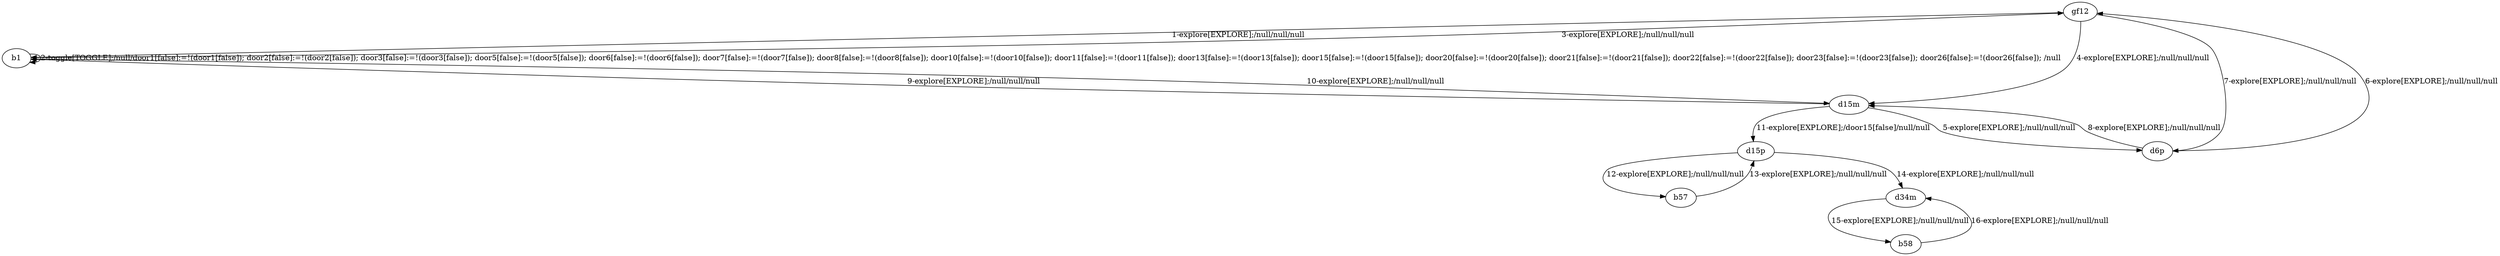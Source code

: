 # Total number of goals covered by this test: 1
# b58 --> d34m

digraph g {
"gf12" -> "b1" [label = "1-explore[EXPLORE];/null/null/null"];
"b1" -> "b1" [label = "2-toggle[TOGGLE];/null/door1[false]:=!(door1[false]); door2[false]:=!(door2[false]); door3[false]:=!(door3[false]); door5[false]:=!(door5[false]); door6[false]:=!(door6[false]); door7[false]:=!(door7[false]); door8[false]:=!(door8[false]); door10[false]:=!(door10[false]); door11[false]:=!(door11[false]); door13[false]:=!(door13[false]); door15[false]:=!(door15[false]); door20[false]:=!(door20[false]); door21[false]:=!(door21[false]); door22[false]:=!(door22[false]); door23[false]:=!(door23[false]); door26[false]:=!(door26[false]); /null"];
"b1" -> "gf12" [label = "3-explore[EXPLORE];/null/null/null"];
"gf12" -> "d15m" [label = "4-explore[EXPLORE];/null/null/null"];
"d15m" -> "d6p" [label = "5-explore[EXPLORE];/null/null/null"];
"d6p" -> "gf12" [label = "6-explore[EXPLORE];/null/null/null"];
"gf12" -> "d6p" [label = "7-explore[EXPLORE];/null/null/null"];
"d6p" -> "d15m" [label = "8-explore[EXPLORE];/null/null/null"];
"d15m" -> "b1" [label = "9-explore[EXPLORE];/null/null/null"];
"b1" -> "d15m" [label = "10-explore[EXPLORE];/null/null/null"];
"d15m" -> "d15p" [label = "11-explore[EXPLORE];/door15[false]/null/null"];
"d15p" -> "b57" [label = "12-explore[EXPLORE];/null/null/null"];
"b57" -> "d15p" [label = "13-explore[EXPLORE];/null/null/null"];
"d15p" -> "d34m" [label = "14-explore[EXPLORE];/null/null/null"];
"d34m" -> "b58" [label = "15-explore[EXPLORE];/null/null/null"];
"b58" -> "d34m" [label = "16-explore[EXPLORE];/null/null/null"];
}